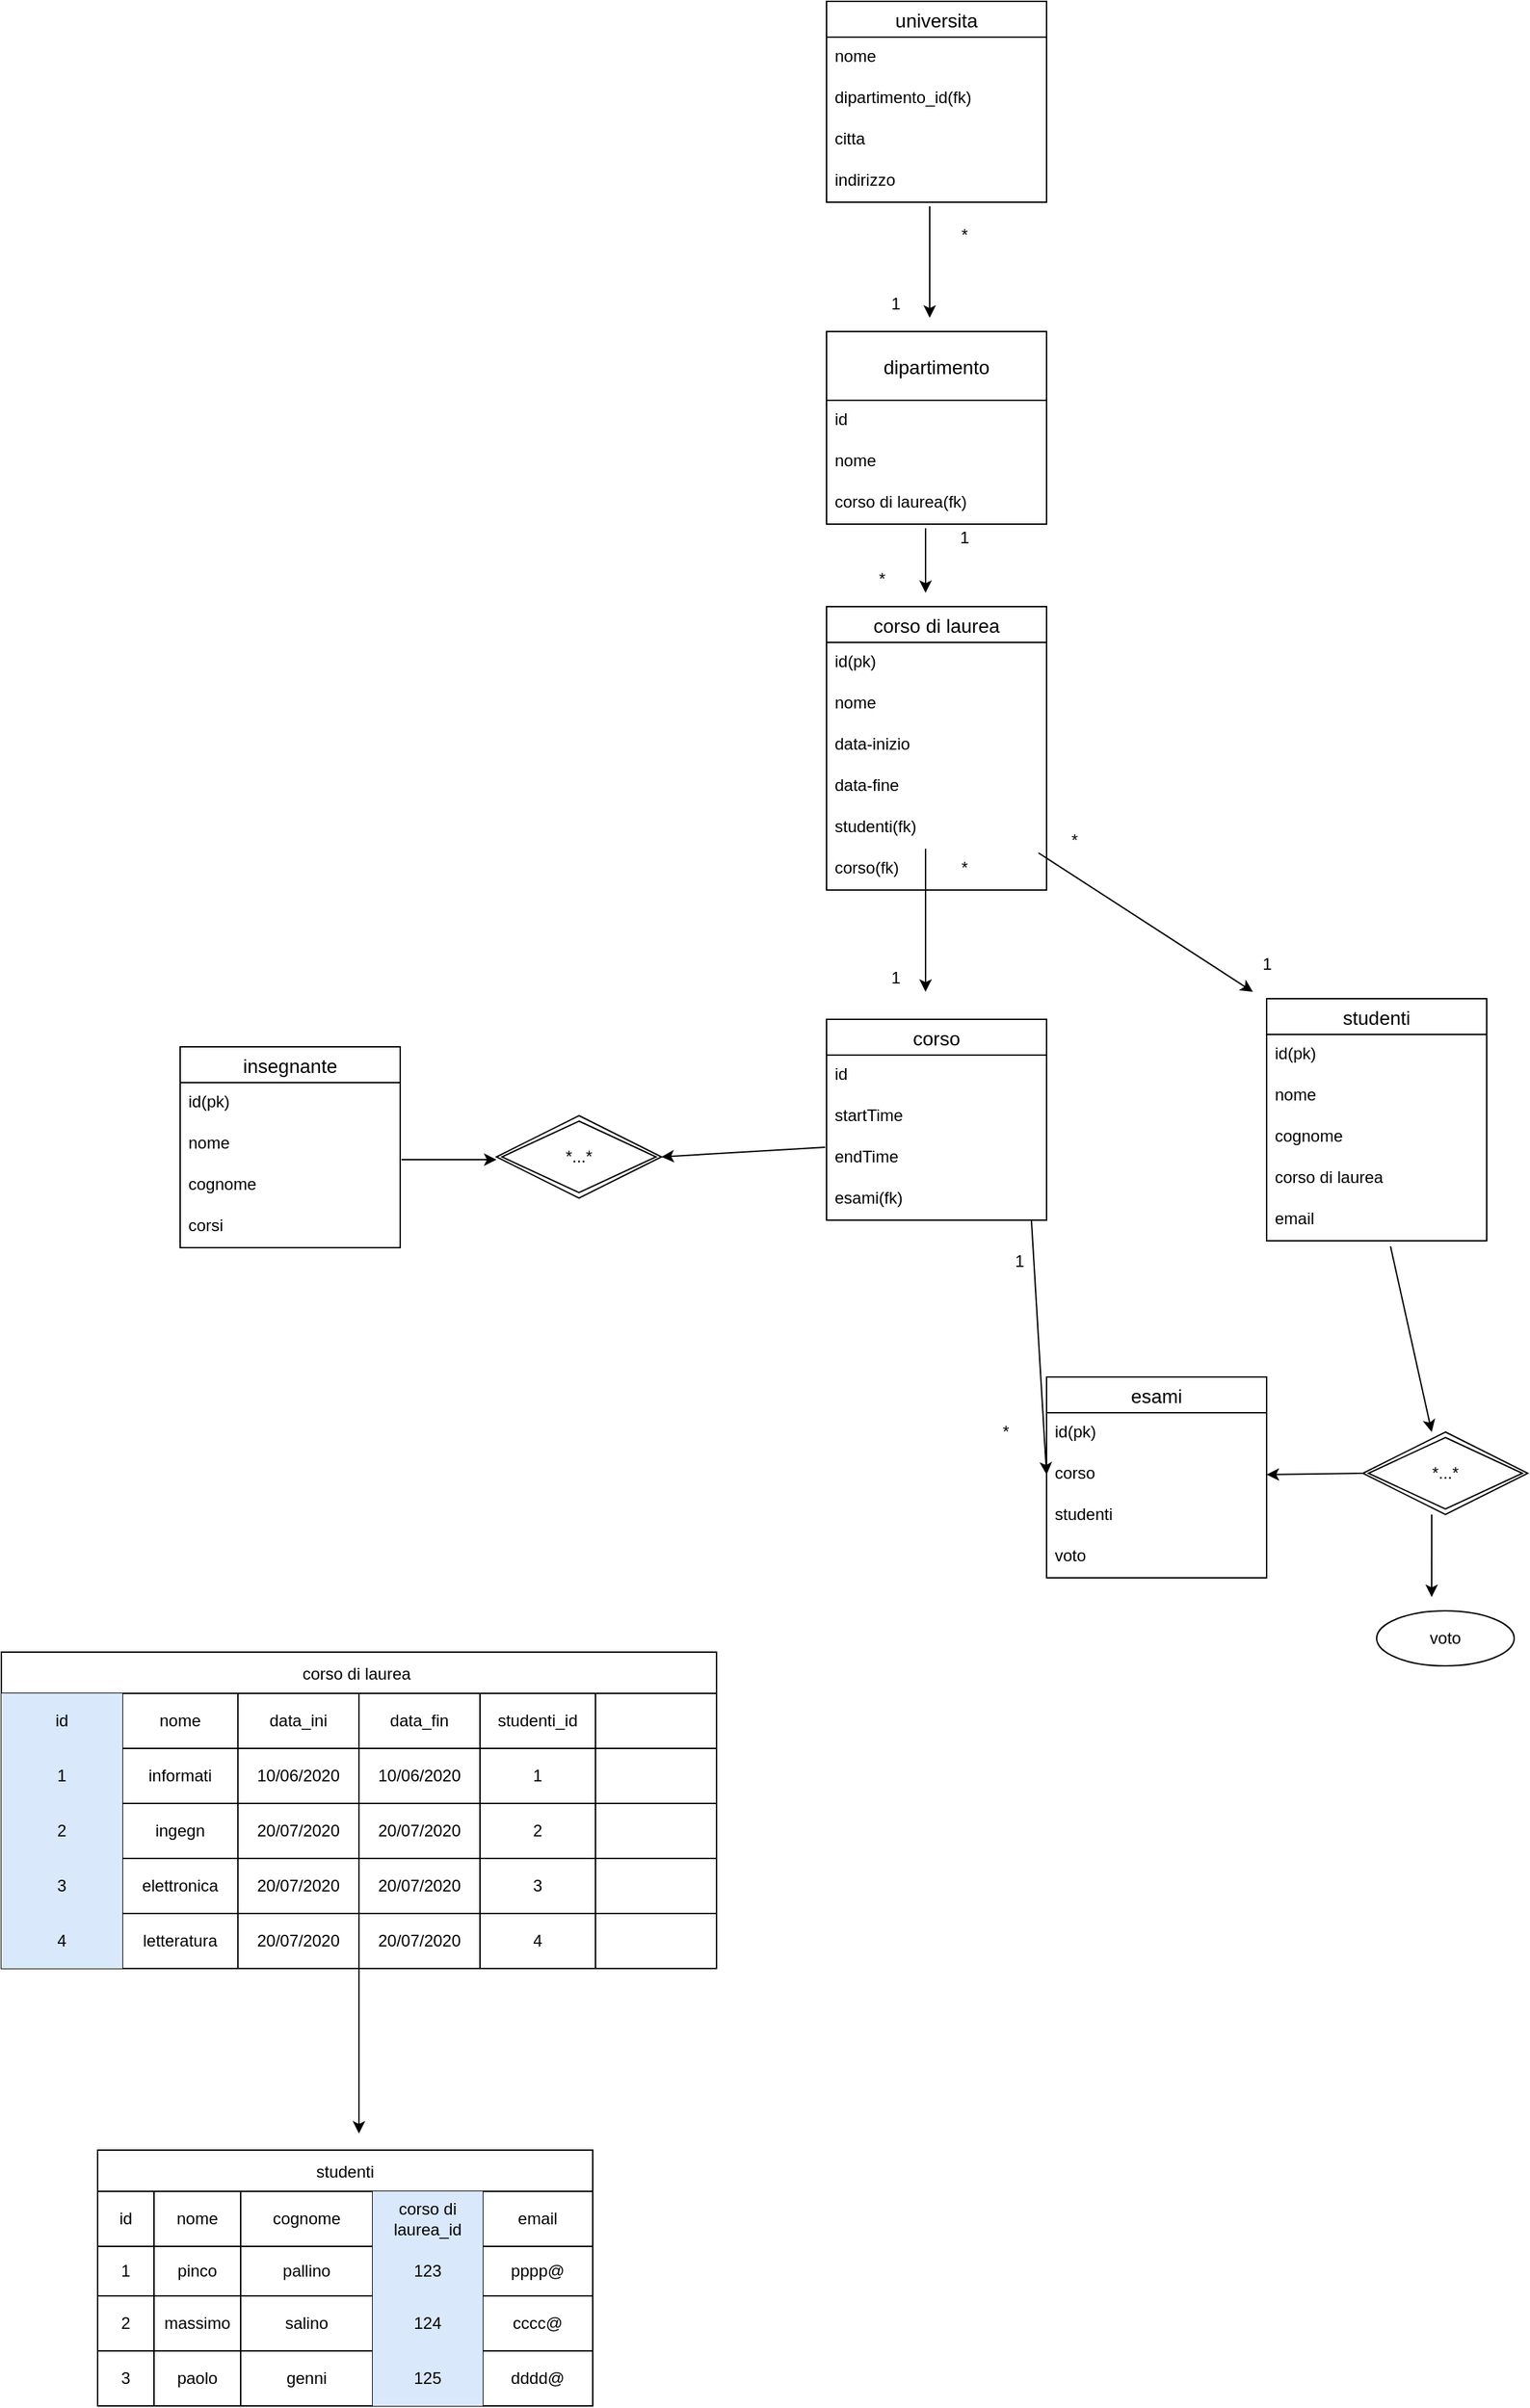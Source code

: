 <mxfile version="19.0.3" type="device"><diagram id="CYqaxF77_Xiwa9TCxhjf" name="Pagina-1"><mxGraphModel dx="2229" dy="1025" grid="1" gridSize="10" guides="1" tooltips="1" connect="1" arrows="1" fold="1" page="1" pageScale="1" pageWidth="827" pageHeight="1169" math="0" shadow="0"><root><mxCell id="0"/><mxCell id="1" parent="0"/><mxCell id="HbajMt1DkT6D75xecSu4-1" value="dipartimento" style="swimlane;fontStyle=0;childLayout=stackLayout;horizontal=1;startSize=50;horizontalStack=0;resizeParent=1;resizeParentMax=0;resizeLast=0;collapsible=1;marginBottom=0;align=center;fontSize=14;" parent="1" vertex="1"><mxGeometry x="320" y="280" width="160" height="140" as="geometry"/></mxCell><mxCell id="HbajMt1DkT6D75xecSu4-2" value="id" style="text;strokeColor=none;fillColor=none;spacingLeft=4;spacingRight=4;overflow=hidden;rotatable=0;points=[[0,0.5],[1,0.5]];portConstraint=eastwest;fontSize=12;" parent="HbajMt1DkT6D75xecSu4-1" vertex="1"><mxGeometry y="50" width="160" height="30" as="geometry"/></mxCell><mxCell id="HbajMt1DkT6D75xecSu4-3" value="nome" style="text;strokeColor=none;fillColor=none;spacingLeft=4;spacingRight=4;overflow=hidden;rotatable=0;points=[[0,0.5],[1,0.5]];portConstraint=eastwest;fontSize=12;" parent="HbajMt1DkT6D75xecSu4-1" vertex="1"><mxGeometry y="80" width="160" height="30" as="geometry"/></mxCell><mxCell id="HbajMt1DkT6D75xecSu4-4" value="corso di laurea(fk)" style="text;strokeColor=none;fillColor=none;spacingLeft=4;spacingRight=4;overflow=hidden;rotatable=0;points=[[0,0.5],[1,0.5]];portConstraint=eastwest;fontSize=12;" parent="HbajMt1DkT6D75xecSu4-1" vertex="1"><mxGeometry y="110" width="160" height="30" as="geometry"/></mxCell><mxCell id="HbajMt1DkT6D75xecSu4-5" value="corso di laurea" style="swimlane;fontStyle=0;childLayout=stackLayout;horizontal=1;startSize=26;horizontalStack=0;resizeParent=1;resizeParentMax=0;resizeLast=0;collapsible=1;marginBottom=0;align=center;fontSize=14;" parent="1" vertex="1"><mxGeometry x="320" y="480" width="160" height="206" as="geometry"/></mxCell><mxCell id="HbajMt1DkT6D75xecSu4-6" value="id(pk)" style="text;strokeColor=none;fillColor=none;spacingLeft=4;spacingRight=4;overflow=hidden;rotatable=0;points=[[0,0.5],[1,0.5]];portConstraint=eastwest;fontSize=12;" parent="HbajMt1DkT6D75xecSu4-5" vertex="1"><mxGeometry y="26" width="160" height="30" as="geometry"/></mxCell><mxCell id="HbajMt1DkT6D75xecSu4-7" value="nome" style="text;strokeColor=none;fillColor=none;spacingLeft=4;spacingRight=4;overflow=hidden;rotatable=0;points=[[0,0.5],[1,0.5]];portConstraint=eastwest;fontSize=12;" parent="HbajMt1DkT6D75xecSu4-5" vertex="1"><mxGeometry y="56" width="160" height="30" as="geometry"/></mxCell><mxCell id="HbajMt1DkT6D75xecSu4-8" value="data-inizio" style="text;strokeColor=none;fillColor=none;spacingLeft=4;spacingRight=4;overflow=hidden;rotatable=0;points=[[0,0.5],[1,0.5]];portConstraint=eastwest;fontSize=12;" parent="HbajMt1DkT6D75xecSu4-5" vertex="1"><mxGeometry y="86" width="160" height="30" as="geometry"/></mxCell><mxCell id="HbajMt1DkT6D75xecSu4-37" value="data-fine" style="text;strokeColor=none;fillColor=none;spacingLeft=4;spacingRight=4;overflow=hidden;rotatable=0;points=[[0,0.5],[1,0.5]];portConstraint=eastwest;fontSize=12;" parent="HbajMt1DkT6D75xecSu4-5" vertex="1"><mxGeometry y="116" width="160" height="30" as="geometry"/></mxCell><mxCell id="HbajMt1DkT6D75xecSu4-54" value="studenti(fk)" style="text;strokeColor=none;fillColor=none;spacingLeft=4;spacingRight=4;overflow=hidden;rotatable=0;points=[[0,0.5],[1,0.5]];portConstraint=eastwest;fontSize=12;" parent="HbajMt1DkT6D75xecSu4-5" vertex="1"><mxGeometry y="146" width="160" height="30" as="geometry"/></mxCell><mxCell id="gTvb3Mklg7Wk4M2-8D5k-51" value="corso(fk)" style="text;strokeColor=none;fillColor=none;spacingLeft=4;spacingRight=4;overflow=hidden;rotatable=0;points=[[0,0.5],[1,0.5]];portConstraint=eastwest;fontSize=12;" vertex="1" parent="HbajMt1DkT6D75xecSu4-5"><mxGeometry y="176" width="160" height="30" as="geometry"/></mxCell><mxCell id="HbajMt1DkT6D75xecSu4-9" value="corso" style="swimlane;fontStyle=0;childLayout=stackLayout;horizontal=1;startSize=26;horizontalStack=0;resizeParent=1;resizeParentMax=0;resizeLast=0;collapsible=1;marginBottom=0;align=center;fontSize=14;" parent="1" vertex="1"><mxGeometry x="320" y="780" width="160" height="146" as="geometry"/></mxCell><mxCell id="HbajMt1DkT6D75xecSu4-10" value="id" style="text;strokeColor=none;fillColor=none;spacingLeft=4;spacingRight=4;overflow=hidden;rotatable=0;points=[[0,0.5],[1,0.5]];portConstraint=eastwest;fontSize=12;" parent="HbajMt1DkT6D75xecSu4-9" vertex="1"><mxGeometry y="26" width="160" height="30" as="geometry"/></mxCell><mxCell id="HbajMt1DkT6D75xecSu4-11" value="startTime" style="text;strokeColor=none;fillColor=none;spacingLeft=4;spacingRight=4;overflow=hidden;rotatable=0;points=[[0,0.5],[1,0.5]];portConstraint=eastwest;fontSize=12;" parent="HbajMt1DkT6D75xecSu4-9" vertex="1"><mxGeometry y="56" width="160" height="30" as="geometry"/></mxCell><mxCell id="HbajMt1DkT6D75xecSu4-12" value="endTime" style="text;strokeColor=none;fillColor=none;spacingLeft=4;spacingRight=4;overflow=hidden;rotatable=0;points=[[0,0.5],[1,0.5]];portConstraint=eastwest;fontSize=12;" parent="HbajMt1DkT6D75xecSu4-9" vertex="1"><mxGeometry y="86" width="160" height="30" as="geometry"/></mxCell><mxCell id="HbajMt1DkT6D75xecSu4-41" value="esami(fk)" style="text;strokeColor=none;fillColor=none;spacingLeft=4;spacingRight=4;overflow=hidden;rotatable=0;points=[[0,0.5],[1,0.5]];portConstraint=eastwest;fontSize=12;" parent="HbajMt1DkT6D75xecSu4-9" vertex="1"><mxGeometry y="116" width="160" height="30" as="geometry"/></mxCell><mxCell id="HbajMt1DkT6D75xecSu4-13" value="studenti" style="swimlane;fontStyle=0;childLayout=stackLayout;horizontal=1;startSize=26;horizontalStack=0;resizeParent=1;resizeParentMax=0;resizeLast=0;collapsible=1;marginBottom=0;align=center;fontSize=14;" parent="1" vertex="1"><mxGeometry x="640" y="765" width="160" height="176" as="geometry"/></mxCell><mxCell id="HbajMt1DkT6D75xecSu4-14" value="id(pk)" style="text;strokeColor=none;fillColor=none;spacingLeft=4;spacingRight=4;overflow=hidden;rotatable=0;points=[[0,0.5],[1,0.5]];portConstraint=eastwest;fontSize=12;" parent="HbajMt1DkT6D75xecSu4-13" vertex="1"><mxGeometry y="26" width="160" height="30" as="geometry"/></mxCell><mxCell id="HbajMt1DkT6D75xecSu4-15" value="nome" style="text;strokeColor=none;fillColor=none;spacingLeft=4;spacingRight=4;overflow=hidden;rotatable=0;points=[[0,0.5],[1,0.5]];portConstraint=eastwest;fontSize=12;" parent="HbajMt1DkT6D75xecSu4-13" vertex="1"><mxGeometry y="56" width="160" height="30" as="geometry"/></mxCell><mxCell id="HbajMt1DkT6D75xecSu4-16" value="cognome" style="text;strokeColor=none;fillColor=none;spacingLeft=4;spacingRight=4;overflow=hidden;rotatable=0;points=[[0,0.5],[1,0.5]];portConstraint=eastwest;fontSize=12;" parent="HbajMt1DkT6D75xecSu4-13" vertex="1"><mxGeometry y="86" width="160" height="30" as="geometry"/></mxCell><mxCell id="HbajMt1DkT6D75xecSu4-21" value="corso di laurea" style="text;strokeColor=none;fillColor=none;spacingLeft=4;spacingRight=4;overflow=hidden;rotatable=0;points=[[0,0.5],[1,0.5]];portConstraint=eastwest;fontSize=12;" parent="HbajMt1DkT6D75xecSu4-13" vertex="1"><mxGeometry y="116" width="160" height="30" as="geometry"/></mxCell><mxCell id="HbajMt1DkT6D75xecSu4-42" value="email" style="text;strokeColor=none;fillColor=none;spacingLeft=4;spacingRight=4;overflow=hidden;rotatable=0;points=[[0,0.5],[1,0.5]];portConstraint=eastwest;fontSize=12;" parent="HbajMt1DkT6D75xecSu4-13" vertex="1"><mxGeometry y="146" width="160" height="30" as="geometry"/></mxCell><mxCell id="HbajMt1DkT6D75xecSu4-17" value="insegnante" style="swimlane;fontStyle=0;childLayout=stackLayout;horizontal=1;startSize=26;horizontalStack=0;resizeParent=1;resizeParentMax=0;resizeLast=0;collapsible=1;marginBottom=0;align=center;fontSize=14;" parent="1" vertex="1"><mxGeometry x="-150" y="800" width="160" height="146" as="geometry"/></mxCell><mxCell id="HbajMt1DkT6D75xecSu4-18" value="id(pk)" style="text;strokeColor=none;fillColor=none;spacingLeft=4;spacingRight=4;overflow=hidden;rotatable=0;points=[[0,0.5],[1,0.5]];portConstraint=eastwest;fontSize=12;" parent="HbajMt1DkT6D75xecSu4-17" vertex="1"><mxGeometry y="26" width="160" height="30" as="geometry"/></mxCell><mxCell id="HbajMt1DkT6D75xecSu4-19" value="nome" style="text;strokeColor=none;fillColor=none;spacingLeft=4;spacingRight=4;overflow=hidden;rotatable=0;points=[[0,0.5],[1,0.5]];portConstraint=eastwest;fontSize=12;" parent="HbajMt1DkT6D75xecSu4-17" vertex="1"><mxGeometry y="56" width="160" height="30" as="geometry"/></mxCell><mxCell id="HbajMt1DkT6D75xecSu4-23" value="cognome" style="text;strokeColor=none;fillColor=none;spacingLeft=4;spacingRight=4;overflow=hidden;rotatable=0;points=[[0,0.5],[1,0.5]];portConstraint=eastwest;fontSize=12;" parent="HbajMt1DkT6D75xecSu4-17" vertex="1"><mxGeometry y="86" width="160" height="30" as="geometry"/></mxCell><mxCell id="HbajMt1DkT6D75xecSu4-24" value="corsi" style="text;strokeColor=none;fillColor=none;spacingLeft=4;spacingRight=4;overflow=hidden;rotatable=0;points=[[0,0.5],[1,0.5]];portConstraint=eastwest;fontSize=12;" parent="HbajMt1DkT6D75xecSu4-17" vertex="1"><mxGeometry y="116" width="160" height="30" as="geometry"/></mxCell><mxCell id="HbajMt1DkT6D75xecSu4-25" value="universita" style="swimlane;fontStyle=0;childLayout=stackLayout;horizontal=1;startSize=26;horizontalStack=0;resizeParent=1;resizeParentMax=0;resizeLast=0;collapsible=1;marginBottom=0;align=center;fontSize=14;" parent="1" vertex="1"><mxGeometry x="320" y="40" width="160" height="146" as="geometry"/></mxCell><mxCell id="HbajMt1DkT6D75xecSu4-26" value="nome" style="text;strokeColor=none;fillColor=none;spacingLeft=4;spacingRight=4;overflow=hidden;rotatable=0;points=[[0,0.5],[1,0.5]];portConstraint=eastwest;fontSize=12;" parent="HbajMt1DkT6D75xecSu4-25" vertex="1"><mxGeometry y="26" width="160" height="30" as="geometry"/></mxCell><mxCell id="HbajMt1DkT6D75xecSu4-27" value="dipartimento_id(fk)" style="text;strokeColor=none;fillColor=none;spacingLeft=4;spacingRight=4;overflow=hidden;rotatable=0;points=[[0,0.5],[1,0.5]];portConstraint=eastwest;fontSize=12;" parent="HbajMt1DkT6D75xecSu4-25" vertex="1"><mxGeometry y="56" width="160" height="30" as="geometry"/></mxCell><mxCell id="HbajMt1DkT6D75xecSu4-28" value="citta" style="text;strokeColor=none;fillColor=none;spacingLeft=4;spacingRight=4;overflow=hidden;rotatable=0;points=[[0,0.5],[1,0.5]];portConstraint=eastwest;fontSize=12;" parent="HbajMt1DkT6D75xecSu4-25" vertex="1"><mxGeometry y="86" width="160" height="30" as="geometry"/></mxCell><mxCell id="HbajMt1DkT6D75xecSu4-29" value="indirizzo" style="text;strokeColor=none;fillColor=none;spacingLeft=4;spacingRight=4;overflow=hidden;rotatable=0;points=[[0,0.5],[1,0.5]];portConstraint=eastwest;fontSize=12;" parent="HbajMt1DkT6D75xecSu4-25" vertex="1"><mxGeometry y="116" width="160" height="30" as="geometry"/></mxCell><mxCell id="HbajMt1DkT6D75xecSu4-32" value="" style="endArrow=classic;html=1;rounded=0;exitX=0.469;exitY=1.1;exitDx=0;exitDy=0;exitPerimeter=0;" parent="1" source="HbajMt1DkT6D75xecSu4-29" edge="1"><mxGeometry width="50" height="50" relative="1" as="geometry"><mxPoint x="390" y="550" as="sourcePoint"/><mxPoint x="395" y="270" as="targetPoint"/></mxGeometry></mxCell><mxCell id="HbajMt1DkT6D75xecSu4-33" value="*" style="text;html=1;align=center;verticalAlign=middle;resizable=0;points=[];autosize=1;strokeColor=none;fillColor=none;" parent="1" vertex="1"><mxGeometry x="410" y="200" width="20" height="20" as="geometry"/></mxCell><mxCell id="HbajMt1DkT6D75xecSu4-34" value="1" style="text;html=1;align=center;verticalAlign=middle;resizable=0;points=[];autosize=1;strokeColor=none;fillColor=none;" parent="1" vertex="1"><mxGeometry x="360" y="250" width="20" height="20" as="geometry"/></mxCell><mxCell id="HbajMt1DkT6D75xecSu4-35" value="" style="endArrow=classic;html=1;rounded=0;exitX=0.45;exitY=1.1;exitDx=0;exitDy=0;exitPerimeter=0;" parent="1" source="HbajMt1DkT6D75xecSu4-4" edge="1"><mxGeometry width="50" height="50" relative="1" as="geometry"><mxPoint x="390" y="550" as="sourcePoint"/><mxPoint x="392" y="470" as="targetPoint"/></mxGeometry></mxCell><mxCell id="HbajMt1DkT6D75xecSu4-43" value="esami" style="swimlane;fontStyle=0;childLayout=stackLayout;horizontal=1;startSize=26;horizontalStack=0;resizeParent=1;resizeParentMax=0;resizeLast=0;collapsible=1;marginBottom=0;align=center;fontSize=14;" parent="1" vertex="1"><mxGeometry x="480" y="1040" width="160" height="146" as="geometry"/></mxCell><mxCell id="HbajMt1DkT6D75xecSu4-44" value="id(pk)" style="text;strokeColor=none;fillColor=none;spacingLeft=4;spacingRight=4;overflow=hidden;rotatable=0;points=[[0,0.5],[1,0.5]];portConstraint=eastwest;fontSize=12;" parent="HbajMt1DkT6D75xecSu4-43" vertex="1"><mxGeometry y="26" width="160" height="30" as="geometry"/></mxCell><mxCell id="HbajMt1DkT6D75xecSu4-46" value="corso" style="text;strokeColor=none;fillColor=none;spacingLeft=4;spacingRight=4;overflow=hidden;rotatable=0;points=[[0,0.5],[1,0.5]];portConstraint=eastwest;fontSize=12;" parent="HbajMt1DkT6D75xecSu4-43" vertex="1"><mxGeometry y="56" width="160" height="30" as="geometry"/></mxCell><mxCell id="HbajMt1DkT6D75xecSu4-57" value="studenti" style="text;strokeColor=none;fillColor=none;spacingLeft=4;spacingRight=4;overflow=hidden;rotatable=0;points=[[0,0.5],[1,0.5]];portConstraint=eastwest;fontSize=12;" parent="HbajMt1DkT6D75xecSu4-43" vertex="1"><mxGeometry y="86" width="160" height="30" as="geometry"/></mxCell><mxCell id="HbajMt1DkT6D75xecSu4-58" value="voto" style="text;strokeColor=none;fillColor=none;spacingLeft=4;spacingRight=4;overflow=hidden;rotatable=0;points=[[0,0.5],[1,0.5]];portConstraint=eastwest;fontSize=12;" parent="HbajMt1DkT6D75xecSu4-43" vertex="1"><mxGeometry y="116" width="160" height="30" as="geometry"/></mxCell><mxCell id="HbajMt1DkT6D75xecSu4-61" value="1" style="text;html=1;align=center;verticalAlign=middle;resizable=0;points=[];autosize=1;strokeColor=none;fillColor=none;" parent="1" vertex="1"><mxGeometry x="410" y="420" width="20" height="20" as="geometry"/></mxCell><mxCell id="HbajMt1DkT6D75xecSu4-62" value="*" style="text;html=1;align=center;verticalAlign=middle;resizable=0;points=[];autosize=1;strokeColor=none;fillColor=none;" parent="1" vertex="1"><mxGeometry x="350" y="450" width="20" height="20" as="geometry"/></mxCell><mxCell id="HbajMt1DkT6D75xecSu4-70" value="*...*" style="shape=rhombus;double=1;perimeter=rhombusPerimeter;whiteSpace=wrap;html=1;align=center;" parent="1" vertex="1"><mxGeometry x="80" y="850" width="120" height="60" as="geometry"/></mxCell><mxCell id="HbajMt1DkT6D75xecSu4-71" value="" style="endArrow=classic;html=1;rounded=0;exitX=-0.006;exitY=0.233;exitDx=0;exitDy=0;entryX=1;entryY=0.5;entryDx=0;entryDy=0;exitPerimeter=0;" parent="1" source="HbajMt1DkT6D75xecSu4-12" target="HbajMt1DkT6D75xecSu4-70" edge="1"><mxGeometry width="50" height="50" relative="1" as="geometry"><mxPoint x="420" y="920" as="sourcePoint"/><mxPoint x="470" y="870" as="targetPoint"/></mxGeometry></mxCell><mxCell id="HbajMt1DkT6D75xecSu4-72" value="" style="endArrow=classic;html=1;rounded=0;exitX=1.006;exitY=0.867;exitDx=0;exitDy=0;exitPerimeter=0;" parent="1" source="HbajMt1DkT6D75xecSu4-19" edge="1"><mxGeometry width="50" height="50" relative="1" as="geometry"><mxPoint x="420" y="920" as="sourcePoint"/><mxPoint x="80" y="882" as="targetPoint"/></mxGeometry></mxCell><mxCell id="HbajMt1DkT6D75xecSu4-73" value="" style="endArrow=classic;html=1;rounded=0;exitX=0.931;exitY=1;exitDx=0;exitDy=0;exitPerimeter=0;entryX=0;entryY=0.5;entryDx=0;entryDy=0;" parent="1" source="HbajMt1DkT6D75xecSu4-41" target="HbajMt1DkT6D75xecSu4-46" edge="1"><mxGeometry width="50" height="50" relative="1" as="geometry"><mxPoint x="420" y="920" as="sourcePoint"/><mxPoint x="470" y="1030" as="targetPoint"/></mxGeometry></mxCell><mxCell id="HbajMt1DkT6D75xecSu4-75" value="1" style="text;html=1;align=center;verticalAlign=middle;resizable=0;points=[];autosize=1;strokeColor=none;fillColor=none;" parent="1" vertex="1"><mxGeometry x="450" y="946" width="20" height="20" as="geometry"/></mxCell><mxCell id="HbajMt1DkT6D75xecSu4-76" value="*" style="text;html=1;align=center;verticalAlign=middle;resizable=0;points=[];autosize=1;strokeColor=none;fillColor=none;" parent="1" vertex="1"><mxGeometry x="440" y="1070" width="20" height="20" as="geometry"/></mxCell><mxCell id="HbajMt1DkT6D75xecSu4-84" value="*...*" style="shape=rhombus;double=1;perimeter=rhombusPerimeter;whiteSpace=wrap;html=1;align=center;" parent="1" vertex="1"><mxGeometry x="710" y="1080" width="120" height="60" as="geometry"/></mxCell><mxCell id="HbajMt1DkT6D75xecSu4-86" value="" style="endArrow=classic;html=1;rounded=0;entryX=0.417;entryY=0;entryDx=0;entryDy=0;entryPerimeter=0;exitX=0.563;exitY=1.133;exitDx=0;exitDy=0;exitPerimeter=0;" parent="1" source="HbajMt1DkT6D75xecSu4-42" target="HbajMt1DkT6D75xecSu4-84" edge="1"><mxGeometry width="50" height="50" relative="1" as="geometry"><mxPoint x="760" y="1000" as="sourcePoint"/><mxPoint x="470" y="870" as="targetPoint"/></mxGeometry></mxCell><mxCell id="HbajMt1DkT6D75xecSu4-87" value="" style="endArrow=classic;html=1;rounded=0;exitX=0;exitY=0.5;exitDx=0;exitDy=0;entryX=1;entryY=0.5;entryDx=0;entryDy=0;" parent="1" source="HbajMt1DkT6D75xecSu4-84" target="HbajMt1DkT6D75xecSu4-46" edge="1"><mxGeometry width="50" height="50" relative="1" as="geometry"><mxPoint x="420" y="920" as="sourcePoint"/><mxPoint x="470" y="870" as="targetPoint"/></mxGeometry></mxCell><mxCell id="HbajMt1DkT6D75xecSu4-88" value="voto" style="ellipse;whiteSpace=wrap;html=1;align=center;" parent="1" vertex="1"><mxGeometry x="720" y="1210" width="100" height="40" as="geometry"/></mxCell><mxCell id="HbajMt1DkT6D75xecSu4-89" value="" style="endArrow=classic;html=1;rounded=0;exitX=0.417;exitY=1;exitDx=0;exitDy=0;exitPerimeter=0;" parent="1" source="HbajMt1DkT6D75xecSu4-84" edge="1"><mxGeometry width="50" height="50" relative="1" as="geometry"><mxPoint x="420" y="920" as="sourcePoint"/><mxPoint x="760" y="1200" as="targetPoint"/></mxGeometry></mxCell><mxCell id="HbajMt1DkT6D75xecSu4-214" style="edgeStyle=orthogonalEdgeStyle;rounded=0;orthogonalLoop=1;jettySize=auto;html=1;" parent="1" source="HbajMt1DkT6D75xecSu4-119" edge="1"><mxGeometry relative="1" as="geometry"><mxPoint x="-20" y="1590" as="targetPoint"/></mxGeometry></mxCell><mxCell id="HbajMt1DkT6D75xecSu4-119" value="corso di laurea " style="shape=table;startSize=30;container=1;collapsible=0;childLayout=tableLayout;" parent="1" vertex="1"><mxGeometry x="-280" y="1240" width="520" height="230" as="geometry"/></mxCell><mxCell id="HbajMt1DkT6D75xecSu4-120" value="" style="shape=tableRow;horizontal=0;startSize=0;swimlaneHead=0;swimlaneBody=0;top=0;left=0;bottom=0;right=0;collapsible=0;dropTarget=0;fillColor=none;points=[[0,0.5],[1,0.5]];portConstraint=eastwest;" parent="HbajMt1DkT6D75xecSu4-119" vertex="1"><mxGeometry y="30" width="520" height="40" as="geometry"/></mxCell><mxCell id="HbajMt1DkT6D75xecSu4-121" value="id" style="shape=partialRectangle;html=1;whiteSpace=wrap;connectable=0;overflow=hidden;fillColor=#dae8fc;top=0;left=0;bottom=0;right=0;pointerEvents=1;strokeColor=#6c8ebf;" parent="HbajMt1DkT6D75xecSu4-120" vertex="1"><mxGeometry width="88" height="40" as="geometry"><mxRectangle width="88" height="40" as="alternateBounds"/></mxGeometry></mxCell><mxCell id="HbajMt1DkT6D75xecSu4-122" value="nome" style="shape=partialRectangle;html=1;whiteSpace=wrap;connectable=0;overflow=hidden;fillColor=none;top=0;left=0;bottom=0;right=0;pointerEvents=1;" parent="HbajMt1DkT6D75xecSu4-120" vertex="1"><mxGeometry x="88" width="84" height="40" as="geometry"><mxRectangle width="84" height="40" as="alternateBounds"/></mxGeometry></mxCell><mxCell id="HbajMt1DkT6D75xecSu4-123" value="data_ini" style="shape=partialRectangle;html=1;whiteSpace=wrap;connectable=0;overflow=hidden;fillColor=none;top=0;left=0;bottom=0;right=0;pointerEvents=1;" parent="HbajMt1DkT6D75xecSu4-120" vertex="1"><mxGeometry x="172" width="88" height="40" as="geometry"><mxRectangle width="88" height="40" as="alternateBounds"/></mxGeometry></mxCell><mxCell id="HbajMt1DkT6D75xecSu4-124" value="data_fin" style="shape=partialRectangle;html=1;whiteSpace=wrap;connectable=0;overflow=hidden;fillColor=none;top=0;left=0;bottom=0;right=0;pointerEvents=1;" parent="HbajMt1DkT6D75xecSu4-120" vertex="1"><mxGeometry x="260" width="88" height="40" as="geometry"><mxRectangle width="88" height="40" as="alternateBounds"/></mxGeometry></mxCell><mxCell id="HbajMt1DkT6D75xecSu4-125" value="studenti_id" style="shape=partialRectangle;html=1;whiteSpace=wrap;connectable=0;overflow=hidden;fillColor=none;top=0;left=0;bottom=0;right=0;pointerEvents=1;" parent="HbajMt1DkT6D75xecSu4-120" vertex="1"><mxGeometry x="348" width="84" height="40" as="geometry"><mxRectangle width="84" height="40" as="alternateBounds"/></mxGeometry></mxCell><mxCell id="HbajMt1DkT6D75xecSu4-126" value="" style="shape=partialRectangle;html=1;whiteSpace=wrap;connectable=0;overflow=hidden;fillColor=none;top=0;left=0;bottom=0;right=0;pointerEvents=1;" parent="HbajMt1DkT6D75xecSu4-120" vertex="1"><mxGeometry x="432" width="88" height="40" as="geometry"><mxRectangle width="88" height="40" as="alternateBounds"/></mxGeometry></mxCell><mxCell id="HbajMt1DkT6D75xecSu4-127" value="" style="shape=tableRow;horizontal=0;startSize=0;swimlaneHead=0;swimlaneBody=0;top=0;left=0;bottom=0;right=0;collapsible=0;dropTarget=0;fillColor=none;points=[[0,0.5],[1,0.5]];portConstraint=eastwest;" parent="HbajMt1DkT6D75xecSu4-119" vertex="1"><mxGeometry y="70" width="520" height="40" as="geometry"/></mxCell><mxCell id="HbajMt1DkT6D75xecSu4-128" value="1" style="shape=partialRectangle;html=1;whiteSpace=wrap;connectable=0;overflow=hidden;fillColor=#dae8fc;top=0;left=0;bottom=0;right=0;pointerEvents=1;strokeColor=#6c8ebf;" parent="HbajMt1DkT6D75xecSu4-127" vertex="1"><mxGeometry width="88" height="40" as="geometry"><mxRectangle width="88" height="40" as="alternateBounds"/></mxGeometry></mxCell><mxCell id="HbajMt1DkT6D75xecSu4-129" value="informati" style="shape=partialRectangle;html=1;whiteSpace=wrap;connectable=0;overflow=hidden;fillColor=none;top=0;left=0;bottom=0;right=0;pointerEvents=1;" parent="HbajMt1DkT6D75xecSu4-127" vertex="1"><mxGeometry x="88" width="84" height="40" as="geometry"><mxRectangle width="84" height="40" as="alternateBounds"/></mxGeometry></mxCell><mxCell id="HbajMt1DkT6D75xecSu4-130" value="10/06/2020" style="shape=partialRectangle;html=1;whiteSpace=wrap;connectable=0;overflow=hidden;fillColor=none;top=0;left=0;bottom=0;right=0;pointerEvents=1;" parent="HbajMt1DkT6D75xecSu4-127" vertex="1"><mxGeometry x="172" width="88" height="40" as="geometry"><mxRectangle width="88" height="40" as="alternateBounds"/></mxGeometry></mxCell><mxCell id="HbajMt1DkT6D75xecSu4-131" value="&lt;span style=&quot;&quot;&gt;10/06/2020&lt;/span&gt;" style="shape=partialRectangle;html=1;whiteSpace=wrap;connectable=0;overflow=hidden;fillColor=none;top=0;left=0;bottom=0;right=0;pointerEvents=1;" parent="HbajMt1DkT6D75xecSu4-127" vertex="1"><mxGeometry x="260" width="88" height="40" as="geometry"><mxRectangle width="88" height="40" as="alternateBounds"/></mxGeometry></mxCell><mxCell id="HbajMt1DkT6D75xecSu4-132" value="1" style="shape=partialRectangle;html=1;whiteSpace=wrap;connectable=0;overflow=hidden;fillColor=none;top=0;left=0;bottom=0;right=0;pointerEvents=1;" parent="HbajMt1DkT6D75xecSu4-127" vertex="1"><mxGeometry x="348" width="84" height="40" as="geometry"><mxRectangle width="84" height="40" as="alternateBounds"/></mxGeometry></mxCell><mxCell id="HbajMt1DkT6D75xecSu4-133" value="" style="shape=partialRectangle;html=1;whiteSpace=wrap;connectable=0;overflow=hidden;fillColor=none;top=0;left=0;bottom=0;right=0;pointerEvents=1;" parent="HbajMt1DkT6D75xecSu4-127" vertex="1"><mxGeometry x="432" width="88" height="40" as="geometry"><mxRectangle width="88" height="40" as="alternateBounds"/></mxGeometry></mxCell><mxCell id="HbajMt1DkT6D75xecSu4-134" value="" style="shape=tableRow;horizontal=0;startSize=0;swimlaneHead=0;swimlaneBody=0;top=0;left=0;bottom=0;right=0;collapsible=0;dropTarget=0;fillColor=none;points=[[0,0.5],[1,0.5]];portConstraint=eastwest;" parent="HbajMt1DkT6D75xecSu4-119" vertex="1"><mxGeometry y="110" width="520" height="40" as="geometry"/></mxCell><mxCell id="HbajMt1DkT6D75xecSu4-135" value="2" style="shape=partialRectangle;html=1;whiteSpace=wrap;connectable=0;overflow=hidden;fillColor=#dae8fc;top=0;left=0;bottom=0;right=0;pointerEvents=1;strokeColor=#6c8ebf;" parent="HbajMt1DkT6D75xecSu4-134" vertex="1"><mxGeometry width="88" height="40" as="geometry"><mxRectangle width="88" height="40" as="alternateBounds"/></mxGeometry></mxCell><mxCell id="HbajMt1DkT6D75xecSu4-136" value="ingegn" style="shape=partialRectangle;html=1;whiteSpace=wrap;connectable=0;overflow=hidden;fillColor=none;top=0;left=0;bottom=0;right=0;pointerEvents=1;" parent="HbajMt1DkT6D75xecSu4-134" vertex="1"><mxGeometry x="88" width="84" height="40" as="geometry"><mxRectangle width="84" height="40" as="alternateBounds"/></mxGeometry></mxCell><mxCell id="HbajMt1DkT6D75xecSu4-137" value="20/07/2020" style="shape=partialRectangle;html=1;whiteSpace=wrap;connectable=0;overflow=hidden;fillColor=none;top=0;left=0;bottom=0;right=0;pointerEvents=1;" parent="HbajMt1DkT6D75xecSu4-134" vertex="1"><mxGeometry x="172" width="88" height="40" as="geometry"><mxRectangle width="88" height="40" as="alternateBounds"/></mxGeometry></mxCell><mxCell id="HbajMt1DkT6D75xecSu4-138" value="&lt;span style=&quot;&quot;&gt;20/07/2020&lt;/span&gt;" style="shape=partialRectangle;html=1;whiteSpace=wrap;connectable=0;overflow=hidden;fillColor=none;top=0;left=0;bottom=0;right=0;pointerEvents=1;" parent="HbajMt1DkT6D75xecSu4-134" vertex="1"><mxGeometry x="260" width="88" height="40" as="geometry"><mxRectangle width="88" height="40" as="alternateBounds"/></mxGeometry></mxCell><mxCell id="HbajMt1DkT6D75xecSu4-139" value="2" style="shape=partialRectangle;html=1;whiteSpace=wrap;connectable=0;overflow=hidden;fillColor=none;top=0;left=0;bottom=0;right=0;pointerEvents=1;" parent="HbajMt1DkT6D75xecSu4-134" vertex="1"><mxGeometry x="348" width="84" height="40" as="geometry"><mxRectangle width="84" height="40" as="alternateBounds"/></mxGeometry></mxCell><mxCell id="HbajMt1DkT6D75xecSu4-140" value="" style="shape=partialRectangle;html=1;whiteSpace=wrap;connectable=0;overflow=hidden;fillColor=none;top=0;left=0;bottom=0;right=0;pointerEvents=1;" parent="HbajMt1DkT6D75xecSu4-134" vertex="1"><mxGeometry x="432" width="88" height="40" as="geometry"><mxRectangle width="88" height="40" as="alternateBounds"/></mxGeometry></mxCell><mxCell id="HbajMt1DkT6D75xecSu4-141" value="" style="shape=tableRow;horizontal=0;startSize=0;swimlaneHead=0;swimlaneBody=0;top=0;left=0;bottom=0;right=0;collapsible=0;dropTarget=0;fillColor=none;points=[[0,0.5],[1,0.5]];portConstraint=eastwest;" parent="HbajMt1DkT6D75xecSu4-119" vertex="1"><mxGeometry y="150" width="520" height="40" as="geometry"/></mxCell><mxCell id="HbajMt1DkT6D75xecSu4-142" value="3" style="shape=partialRectangle;html=1;whiteSpace=wrap;connectable=0;overflow=hidden;fillColor=#dae8fc;top=0;left=0;bottom=0;right=0;pointerEvents=1;strokeColor=#6c8ebf;" parent="HbajMt1DkT6D75xecSu4-141" vertex="1"><mxGeometry width="88" height="40" as="geometry"><mxRectangle width="88" height="40" as="alternateBounds"/></mxGeometry></mxCell><mxCell id="HbajMt1DkT6D75xecSu4-143" value="elettronica" style="shape=partialRectangle;html=1;whiteSpace=wrap;connectable=0;overflow=hidden;fillColor=none;top=0;left=0;bottom=0;right=0;pointerEvents=1;" parent="HbajMt1DkT6D75xecSu4-141" vertex="1"><mxGeometry x="88" width="84" height="40" as="geometry"><mxRectangle width="84" height="40" as="alternateBounds"/></mxGeometry></mxCell><mxCell id="HbajMt1DkT6D75xecSu4-144" value="20/07/2020" style="shape=partialRectangle;html=1;whiteSpace=wrap;connectable=0;overflow=hidden;fillColor=none;top=0;left=0;bottom=0;right=0;pointerEvents=1;" parent="HbajMt1DkT6D75xecSu4-141" vertex="1"><mxGeometry x="172" width="88" height="40" as="geometry"><mxRectangle width="88" height="40" as="alternateBounds"/></mxGeometry></mxCell><mxCell id="HbajMt1DkT6D75xecSu4-145" value="&lt;span style=&quot;&quot;&gt;20/07/2020&lt;/span&gt;" style="shape=partialRectangle;html=1;whiteSpace=wrap;connectable=0;overflow=hidden;fillColor=none;top=0;left=0;bottom=0;right=0;pointerEvents=1;" parent="HbajMt1DkT6D75xecSu4-141" vertex="1"><mxGeometry x="260" width="88" height="40" as="geometry"><mxRectangle width="88" height="40" as="alternateBounds"/></mxGeometry></mxCell><mxCell id="HbajMt1DkT6D75xecSu4-146" value="3" style="shape=partialRectangle;html=1;whiteSpace=wrap;connectable=0;overflow=hidden;fillColor=none;top=0;left=0;bottom=0;right=0;pointerEvents=1;" parent="HbajMt1DkT6D75xecSu4-141" vertex="1"><mxGeometry x="348" width="84" height="40" as="geometry"><mxRectangle width="84" height="40" as="alternateBounds"/></mxGeometry></mxCell><mxCell id="HbajMt1DkT6D75xecSu4-147" value="" style="shape=partialRectangle;html=1;whiteSpace=wrap;connectable=0;overflow=hidden;fillColor=none;top=0;left=0;bottom=0;right=0;pointerEvents=1;" parent="HbajMt1DkT6D75xecSu4-141" vertex="1"><mxGeometry x="432" width="88" height="40" as="geometry"><mxRectangle width="88" height="40" as="alternateBounds"/></mxGeometry></mxCell><mxCell id="HbajMt1DkT6D75xecSu4-148" value="" style="shape=tableRow;horizontal=0;startSize=0;swimlaneHead=0;swimlaneBody=0;top=0;left=0;bottom=0;right=0;collapsible=0;dropTarget=0;fillColor=none;points=[[0,0.5],[1,0.5]];portConstraint=eastwest;" parent="HbajMt1DkT6D75xecSu4-119" vertex="1"><mxGeometry y="190" width="520" height="40" as="geometry"/></mxCell><mxCell id="HbajMt1DkT6D75xecSu4-149" value="4" style="shape=partialRectangle;html=1;whiteSpace=wrap;connectable=0;overflow=hidden;fillColor=#dae8fc;top=0;left=0;bottom=0;right=0;pointerEvents=1;strokeColor=#6c8ebf;" parent="HbajMt1DkT6D75xecSu4-148" vertex="1"><mxGeometry width="88" height="40" as="geometry"><mxRectangle width="88" height="40" as="alternateBounds"/></mxGeometry></mxCell><mxCell id="HbajMt1DkT6D75xecSu4-150" value="letteratura" style="shape=partialRectangle;html=1;whiteSpace=wrap;connectable=0;overflow=hidden;fillColor=none;top=0;left=0;bottom=0;right=0;pointerEvents=1;" parent="HbajMt1DkT6D75xecSu4-148" vertex="1"><mxGeometry x="88" width="84" height="40" as="geometry"><mxRectangle width="84" height="40" as="alternateBounds"/></mxGeometry></mxCell><mxCell id="HbajMt1DkT6D75xecSu4-151" value="&lt;span style=&quot;&quot;&gt;20/07/2020&lt;/span&gt;" style="shape=partialRectangle;html=1;whiteSpace=wrap;connectable=0;overflow=hidden;fillColor=none;top=0;left=0;bottom=0;right=0;pointerEvents=1;" parent="HbajMt1DkT6D75xecSu4-148" vertex="1"><mxGeometry x="172" width="88" height="40" as="geometry"><mxRectangle width="88" height="40" as="alternateBounds"/></mxGeometry></mxCell><mxCell id="HbajMt1DkT6D75xecSu4-152" value="&lt;span style=&quot;&quot;&gt;20/07/2020&lt;/span&gt;" style="shape=partialRectangle;html=1;whiteSpace=wrap;connectable=0;overflow=hidden;fillColor=none;top=0;left=0;bottom=0;right=0;pointerEvents=1;" parent="HbajMt1DkT6D75xecSu4-148" vertex="1"><mxGeometry x="260" width="88" height="40" as="geometry"><mxRectangle width="88" height="40" as="alternateBounds"/></mxGeometry></mxCell><mxCell id="HbajMt1DkT6D75xecSu4-153" value="4" style="shape=partialRectangle;html=1;whiteSpace=wrap;connectable=0;overflow=hidden;fillColor=none;top=0;left=0;bottom=0;right=0;pointerEvents=1;" parent="HbajMt1DkT6D75xecSu4-148" vertex="1"><mxGeometry x="348" width="84" height="40" as="geometry"><mxRectangle width="84" height="40" as="alternateBounds"/></mxGeometry></mxCell><mxCell id="HbajMt1DkT6D75xecSu4-154" value="" style="shape=partialRectangle;html=1;whiteSpace=wrap;connectable=0;overflow=hidden;fillColor=none;top=0;left=0;bottom=0;right=0;pointerEvents=1;" parent="HbajMt1DkT6D75xecSu4-148" vertex="1"><mxGeometry x="432" width="88" height="40" as="geometry"><mxRectangle width="88" height="40" as="alternateBounds"/></mxGeometry></mxCell><mxCell id="HbajMt1DkT6D75xecSu4-189" value="studenti" style="shape=table;startSize=30;container=1;collapsible=0;childLayout=tableLayout;" parent="1" vertex="1"><mxGeometry x="-210" y="1602" width="360" height="186" as="geometry"/></mxCell><mxCell id="HbajMt1DkT6D75xecSu4-190" value="" style="shape=tableRow;horizontal=0;startSize=0;swimlaneHead=0;swimlaneBody=0;top=0;left=0;bottom=0;right=0;collapsible=0;dropTarget=0;fillColor=none;points=[[0,0.5],[1,0.5]];portConstraint=eastwest;" parent="HbajMt1DkT6D75xecSu4-189" vertex="1"><mxGeometry y="30" width="360" height="40" as="geometry"/></mxCell><mxCell id="HbajMt1DkT6D75xecSu4-191" value="id" style="shape=partialRectangle;html=1;whiteSpace=wrap;connectable=0;overflow=hidden;fillColor=none;top=0;left=0;bottom=0;right=0;pointerEvents=1;" parent="HbajMt1DkT6D75xecSu4-190" vertex="1"><mxGeometry width="41" height="40" as="geometry"><mxRectangle width="41" height="40" as="alternateBounds"/></mxGeometry></mxCell><mxCell id="HbajMt1DkT6D75xecSu4-192" value="nome" style="shape=partialRectangle;html=1;whiteSpace=wrap;connectable=0;overflow=hidden;fillColor=none;top=0;left=0;bottom=0;right=0;pointerEvents=1;" parent="HbajMt1DkT6D75xecSu4-190" vertex="1"><mxGeometry x="41" width="63" height="40" as="geometry"><mxRectangle width="63" height="40" as="alternateBounds"/></mxGeometry></mxCell><mxCell id="HbajMt1DkT6D75xecSu4-193" value="cognome" style="shape=partialRectangle;html=1;whiteSpace=wrap;connectable=0;overflow=hidden;fillColor=none;top=0;left=0;bottom=0;right=0;pointerEvents=1;" parent="HbajMt1DkT6D75xecSu4-190" vertex="1"><mxGeometry x="104" width="96" height="40" as="geometry"><mxRectangle width="96" height="40" as="alternateBounds"/></mxGeometry></mxCell><mxCell id="HbajMt1DkT6D75xecSu4-194" value="corso di laurea_id" style="shape=partialRectangle;html=1;whiteSpace=wrap;connectable=0;overflow=hidden;fillColor=#dae8fc;top=0;left=0;bottom=0;right=0;pointerEvents=1;strokeColor=#6c8ebf;" parent="HbajMt1DkT6D75xecSu4-190" vertex="1"><mxGeometry x="200" width="80" height="40" as="geometry"><mxRectangle width="80" height="40" as="alternateBounds"/></mxGeometry></mxCell><mxCell id="HbajMt1DkT6D75xecSu4-195" value="email" style="shape=partialRectangle;html=1;whiteSpace=wrap;connectable=0;overflow=hidden;fillColor=none;top=0;left=0;bottom=0;right=0;pointerEvents=1;" parent="HbajMt1DkT6D75xecSu4-190" vertex="1"><mxGeometry x="280" width="80" height="40" as="geometry"><mxRectangle width="80" height="40" as="alternateBounds"/></mxGeometry></mxCell><mxCell id="HbajMt1DkT6D75xecSu4-196" value="" style="shape=tableRow;horizontal=0;startSize=0;swimlaneHead=0;swimlaneBody=0;top=0;left=0;bottom=0;right=0;collapsible=0;dropTarget=0;fillColor=none;points=[[0,0.5],[1,0.5]];portConstraint=eastwest;" parent="HbajMt1DkT6D75xecSu4-189" vertex="1"><mxGeometry y="70" width="360" height="36" as="geometry"/></mxCell><mxCell id="HbajMt1DkT6D75xecSu4-197" value="1" style="shape=partialRectangle;html=1;whiteSpace=wrap;connectable=0;overflow=hidden;fillColor=none;top=0;left=0;bottom=0;right=0;pointerEvents=1;" parent="HbajMt1DkT6D75xecSu4-196" vertex="1"><mxGeometry width="41" height="36" as="geometry"><mxRectangle width="41" height="36" as="alternateBounds"/></mxGeometry></mxCell><mxCell id="HbajMt1DkT6D75xecSu4-198" value="pinco" style="shape=partialRectangle;html=1;whiteSpace=wrap;connectable=0;overflow=hidden;fillColor=none;top=0;left=0;bottom=0;right=0;pointerEvents=1;" parent="HbajMt1DkT6D75xecSu4-196" vertex="1"><mxGeometry x="41" width="63" height="36" as="geometry"><mxRectangle width="63" height="36" as="alternateBounds"/></mxGeometry></mxCell><mxCell id="HbajMt1DkT6D75xecSu4-199" value="pallino" style="shape=partialRectangle;html=1;whiteSpace=wrap;connectable=0;overflow=hidden;fillColor=none;top=0;left=0;bottom=0;right=0;pointerEvents=1;" parent="HbajMt1DkT6D75xecSu4-196" vertex="1"><mxGeometry x="104" width="96" height="36" as="geometry"><mxRectangle width="96" height="36" as="alternateBounds"/></mxGeometry></mxCell><mxCell id="HbajMt1DkT6D75xecSu4-200" value="123" style="shape=partialRectangle;html=1;whiteSpace=wrap;connectable=0;overflow=hidden;fillColor=#dae8fc;top=0;left=0;bottom=0;right=0;pointerEvents=1;strokeColor=#6c8ebf;" parent="HbajMt1DkT6D75xecSu4-196" vertex="1"><mxGeometry x="200" width="80" height="36" as="geometry"><mxRectangle width="80" height="36" as="alternateBounds"/></mxGeometry></mxCell><mxCell id="HbajMt1DkT6D75xecSu4-201" value="pppp@" style="shape=partialRectangle;html=1;whiteSpace=wrap;connectable=0;overflow=hidden;fillColor=none;top=0;left=0;bottom=0;right=0;pointerEvents=1;" parent="HbajMt1DkT6D75xecSu4-196" vertex="1"><mxGeometry x="280" width="80" height="36" as="geometry"><mxRectangle width="80" height="36" as="alternateBounds"/></mxGeometry></mxCell><mxCell id="HbajMt1DkT6D75xecSu4-202" value="" style="shape=tableRow;horizontal=0;startSize=0;swimlaneHead=0;swimlaneBody=0;top=0;left=0;bottom=0;right=0;collapsible=0;dropTarget=0;fillColor=none;points=[[0,0.5],[1,0.5]];portConstraint=eastwest;" parent="HbajMt1DkT6D75xecSu4-189" vertex="1"><mxGeometry y="106" width="360" height="40" as="geometry"/></mxCell><mxCell id="HbajMt1DkT6D75xecSu4-203" value="2" style="shape=partialRectangle;html=1;whiteSpace=wrap;connectable=0;overflow=hidden;fillColor=none;top=0;left=0;bottom=0;right=0;pointerEvents=1;" parent="HbajMt1DkT6D75xecSu4-202" vertex="1"><mxGeometry width="41" height="40" as="geometry"><mxRectangle width="41" height="40" as="alternateBounds"/></mxGeometry></mxCell><mxCell id="HbajMt1DkT6D75xecSu4-204" value="massimo" style="shape=partialRectangle;html=1;whiteSpace=wrap;connectable=0;overflow=hidden;fillColor=none;top=0;left=0;bottom=0;right=0;pointerEvents=1;" parent="HbajMt1DkT6D75xecSu4-202" vertex="1"><mxGeometry x="41" width="63" height="40" as="geometry"><mxRectangle width="63" height="40" as="alternateBounds"/></mxGeometry></mxCell><mxCell id="HbajMt1DkT6D75xecSu4-205" value="salino" style="shape=partialRectangle;html=1;whiteSpace=wrap;connectable=0;overflow=hidden;fillColor=none;top=0;left=0;bottom=0;right=0;pointerEvents=1;" parent="HbajMt1DkT6D75xecSu4-202" vertex="1"><mxGeometry x="104" width="96" height="40" as="geometry"><mxRectangle width="96" height="40" as="alternateBounds"/></mxGeometry></mxCell><mxCell id="HbajMt1DkT6D75xecSu4-206" value="124" style="shape=partialRectangle;html=1;whiteSpace=wrap;connectable=0;overflow=hidden;fillColor=#dae8fc;top=0;left=0;bottom=0;right=0;pointerEvents=1;strokeColor=#6c8ebf;" parent="HbajMt1DkT6D75xecSu4-202" vertex="1"><mxGeometry x="200" width="80" height="40" as="geometry"><mxRectangle width="80" height="40" as="alternateBounds"/></mxGeometry></mxCell><mxCell id="HbajMt1DkT6D75xecSu4-207" value="cccc@" style="shape=partialRectangle;html=1;whiteSpace=wrap;connectable=0;overflow=hidden;fillColor=none;top=0;left=0;bottom=0;right=0;pointerEvents=1;" parent="HbajMt1DkT6D75xecSu4-202" vertex="1"><mxGeometry x="280" width="80" height="40" as="geometry"><mxRectangle width="80" height="40" as="alternateBounds"/></mxGeometry></mxCell><mxCell id="HbajMt1DkT6D75xecSu4-208" value="" style="shape=tableRow;horizontal=0;startSize=0;swimlaneHead=0;swimlaneBody=0;top=0;left=0;bottom=0;right=0;collapsible=0;dropTarget=0;fillColor=none;points=[[0,0.5],[1,0.5]];portConstraint=eastwest;" parent="HbajMt1DkT6D75xecSu4-189" vertex="1"><mxGeometry y="146" width="360" height="40" as="geometry"/></mxCell><mxCell id="HbajMt1DkT6D75xecSu4-209" value="3" style="shape=partialRectangle;html=1;whiteSpace=wrap;connectable=0;overflow=hidden;fillColor=none;top=0;left=0;bottom=0;right=0;pointerEvents=1;" parent="HbajMt1DkT6D75xecSu4-208" vertex="1"><mxGeometry width="41" height="40" as="geometry"><mxRectangle width="41" height="40" as="alternateBounds"/></mxGeometry></mxCell><mxCell id="HbajMt1DkT6D75xecSu4-210" value="paolo" style="shape=partialRectangle;html=1;whiteSpace=wrap;connectable=0;overflow=hidden;fillColor=none;top=0;left=0;bottom=0;right=0;pointerEvents=1;" parent="HbajMt1DkT6D75xecSu4-208" vertex="1"><mxGeometry x="41" width="63" height="40" as="geometry"><mxRectangle width="63" height="40" as="alternateBounds"/></mxGeometry></mxCell><mxCell id="HbajMt1DkT6D75xecSu4-211" value="genni" style="shape=partialRectangle;html=1;whiteSpace=wrap;connectable=0;overflow=hidden;fillColor=none;top=0;left=0;bottom=0;right=0;pointerEvents=1;" parent="HbajMt1DkT6D75xecSu4-208" vertex="1"><mxGeometry x="104" width="96" height="40" as="geometry"><mxRectangle width="96" height="40" as="alternateBounds"/></mxGeometry></mxCell><mxCell id="HbajMt1DkT6D75xecSu4-212" value="125" style="shape=partialRectangle;html=1;whiteSpace=wrap;connectable=0;overflow=hidden;fillColor=#dae8fc;top=0;left=0;bottom=0;right=0;pointerEvents=1;strokeColor=#6c8ebf;" parent="HbajMt1DkT6D75xecSu4-208" vertex="1"><mxGeometry x="200" width="80" height="40" as="geometry"><mxRectangle width="80" height="40" as="alternateBounds"/></mxGeometry></mxCell><mxCell id="HbajMt1DkT6D75xecSu4-213" value="dddd@" style="shape=partialRectangle;html=1;whiteSpace=wrap;connectable=0;overflow=hidden;fillColor=none;top=0;left=0;bottom=0;right=0;pointerEvents=1;" parent="HbajMt1DkT6D75xecSu4-208" vertex="1"><mxGeometry x="280" width="80" height="40" as="geometry"><mxRectangle width="80" height="40" as="alternateBounds"/></mxGeometry></mxCell><mxCell id="gTvb3Mklg7Wk4M2-8D5k-43" value="" style="endArrow=classic;html=1;rounded=0;exitX=0.45;exitY=1;exitDx=0;exitDy=0;exitPerimeter=0;" edge="1" parent="1" source="HbajMt1DkT6D75xecSu4-54"><mxGeometry width="50" height="50" relative="1" as="geometry"><mxPoint x="360" y="750" as="sourcePoint"/><mxPoint x="392" y="760" as="targetPoint"/></mxGeometry></mxCell><mxCell id="gTvb3Mklg7Wk4M2-8D5k-44" value="1" style="text;html=1;align=center;verticalAlign=middle;resizable=0;points=[];autosize=1;strokeColor=none;fillColor=none;" vertex="1" parent="1"><mxGeometry x="360" y="740" width="20" height="20" as="geometry"/></mxCell><mxCell id="gTvb3Mklg7Wk4M2-8D5k-45" value="*" style="text;html=1;align=center;verticalAlign=middle;resizable=0;points=[];autosize=1;strokeColor=none;fillColor=none;" vertex="1" parent="1"><mxGeometry x="410" y="660" width="20" height="20" as="geometry"/></mxCell><mxCell id="gTvb3Mklg7Wk4M2-8D5k-48" value="" style="endArrow=classic;html=1;rounded=0;exitX=0.963;exitY=1.1;exitDx=0;exitDy=0;exitPerimeter=0;" edge="1" parent="1" source="HbajMt1DkT6D75xecSu4-54"><mxGeometry width="50" height="50" relative="1" as="geometry"><mxPoint x="360" y="850" as="sourcePoint"/><mxPoint x="630" y="760" as="targetPoint"/></mxGeometry></mxCell><mxCell id="gTvb3Mklg7Wk4M2-8D5k-49" value="1" style="text;html=1;align=center;verticalAlign=middle;resizable=0;points=[];autosize=1;strokeColor=none;fillColor=none;" vertex="1" parent="1"><mxGeometry x="630" y="730" width="20" height="20" as="geometry"/></mxCell><mxCell id="gTvb3Mklg7Wk4M2-8D5k-50" value="*" style="text;html=1;align=center;verticalAlign=middle;resizable=0;points=[];autosize=1;strokeColor=none;fillColor=none;" vertex="1" parent="1"><mxGeometry x="490" y="640" width="20" height="20" as="geometry"/></mxCell></root></mxGraphModel></diagram></mxfile>
